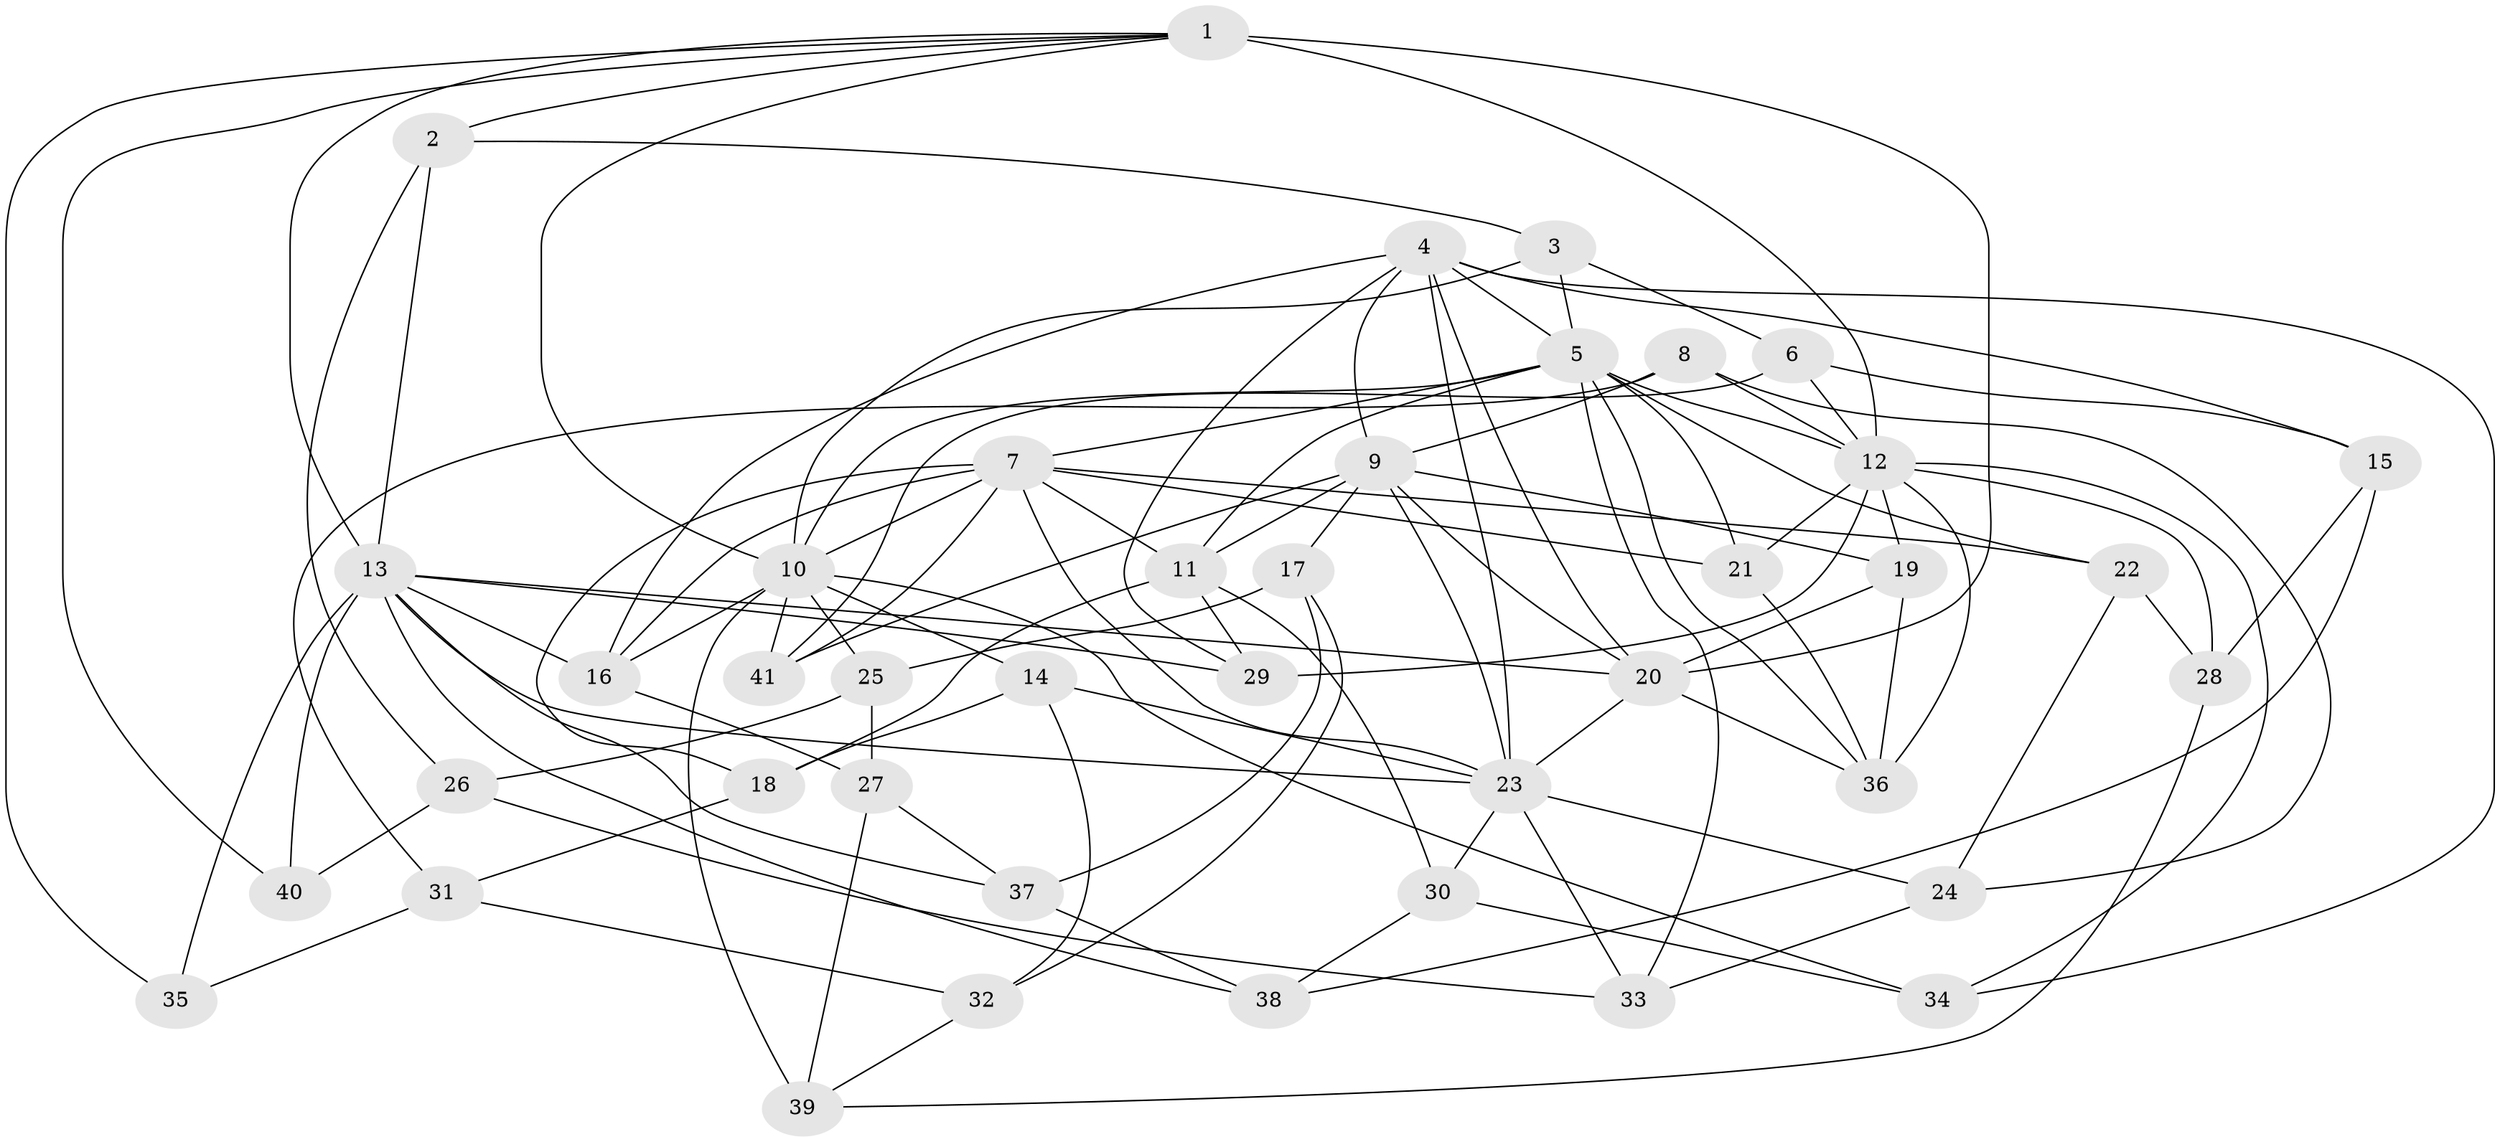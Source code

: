 // original degree distribution, {4: 1.0}
// Generated by graph-tools (version 1.1) at 2025/54/03/04/25 22:54:06]
// undirected, 41 vertices, 107 edges
graph export_dot {
  node [color=gray90,style=filled];
  1;
  2;
  3;
  4;
  5;
  6;
  7;
  8;
  9;
  10;
  11;
  12;
  13;
  14;
  15;
  16;
  17;
  18;
  19;
  20;
  21;
  22;
  23;
  24;
  25;
  26;
  27;
  28;
  29;
  30;
  31;
  32;
  33;
  34;
  35;
  36;
  37;
  38;
  39;
  40;
  41;
  1 -- 2 [weight=1.0];
  1 -- 10 [weight=1.0];
  1 -- 12 [weight=2.0];
  1 -- 13 [weight=1.0];
  1 -- 20 [weight=3.0];
  1 -- 35 [weight=1.0];
  1 -- 40 [weight=1.0];
  2 -- 3 [weight=1.0];
  2 -- 13 [weight=1.0];
  2 -- 26 [weight=1.0];
  3 -- 5 [weight=1.0];
  3 -- 6 [weight=1.0];
  3 -- 10 [weight=1.0];
  4 -- 5 [weight=1.0];
  4 -- 9 [weight=1.0];
  4 -- 15 [weight=1.0];
  4 -- 16 [weight=1.0];
  4 -- 20 [weight=1.0];
  4 -- 23 [weight=1.0];
  4 -- 29 [weight=1.0];
  4 -- 34 [weight=1.0];
  5 -- 7 [weight=2.0];
  5 -- 10 [weight=1.0];
  5 -- 11 [weight=2.0];
  5 -- 12 [weight=1.0];
  5 -- 21 [weight=1.0];
  5 -- 22 [weight=1.0];
  5 -- 33 [weight=1.0];
  5 -- 36 [weight=1.0];
  6 -- 12 [weight=1.0];
  6 -- 15 [weight=1.0];
  6 -- 41 [weight=1.0];
  7 -- 10 [weight=1.0];
  7 -- 11 [weight=2.0];
  7 -- 16 [weight=2.0];
  7 -- 18 [weight=1.0];
  7 -- 21 [weight=1.0];
  7 -- 22 [weight=1.0];
  7 -- 23 [weight=1.0];
  7 -- 41 [weight=1.0];
  8 -- 9 [weight=1.0];
  8 -- 12 [weight=1.0];
  8 -- 24 [weight=1.0];
  8 -- 31 [weight=1.0];
  9 -- 11 [weight=1.0];
  9 -- 17 [weight=1.0];
  9 -- 19 [weight=1.0];
  9 -- 20 [weight=2.0];
  9 -- 23 [weight=2.0];
  9 -- 41 [weight=1.0];
  10 -- 14 [weight=1.0];
  10 -- 16 [weight=1.0];
  10 -- 25 [weight=1.0];
  10 -- 34 [weight=1.0];
  10 -- 39 [weight=1.0];
  10 -- 41 [weight=1.0];
  11 -- 18 [weight=1.0];
  11 -- 29 [weight=1.0];
  11 -- 30 [weight=1.0];
  12 -- 19 [weight=1.0];
  12 -- 21 [weight=1.0];
  12 -- 28 [weight=1.0];
  12 -- 29 [weight=1.0];
  12 -- 34 [weight=1.0];
  12 -- 36 [weight=2.0];
  13 -- 16 [weight=1.0];
  13 -- 20 [weight=1.0];
  13 -- 23 [weight=1.0];
  13 -- 29 [weight=1.0];
  13 -- 35 [weight=2.0];
  13 -- 37 [weight=1.0];
  13 -- 38 [weight=1.0];
  13 -- 40 [weight=2.0];
  14 -- 18 [weight=1.0];
  14 -- 23 [weight=1.0];
  14 -- 32 [weight=1.0];
  15 -- 28 [weight=1.0];
  15 -- 38 [weight=1.0];
  16 -- 27 [weight=1.0];
  17 -- 25 [weight=1.0];
  17 -- 32 [weight=1.0];
  17 -- 37 [weight=1.0];
  18 -- 31 [weight=1.0];
  19 -- 20 [weight=1.0];
  19 -- 36 [weight=1.0];
  20 -- 23 [weight=1.0];
  20 -- 36 [weight=1.0];
  21 -- 36 [weight=1.0];
  22 -- 24 [weight=1.0];
  22 -- 28 [weight=1.0];
  23 -- 24 [weight=1.0];
  23 -- 30 [weight=1.0];
  23 -- 33 [weight=1.0];
  24 -- 33 [weight=1.0];
  25 -- 26 [weight=1.0];
  25 -- 27 [weight=1.0];
  26 -- 33 [weight=1.0];
  26 -- 40 [weight=1.0];
  27 -- 37 [weight=1.0];
  27 -- 39 [weight=1.0];
  28 -- 39 [weight=1.0];
  30 -- 34 [weight=1.0];
  30 -- 38 [weight=1.0];
  31 -- 32 [weight=1.0];
  31 -- 35 [weight=1.0];
  32 -- 39 [weight=1.0];
  37 -- 38 [weight=1.0];
}
